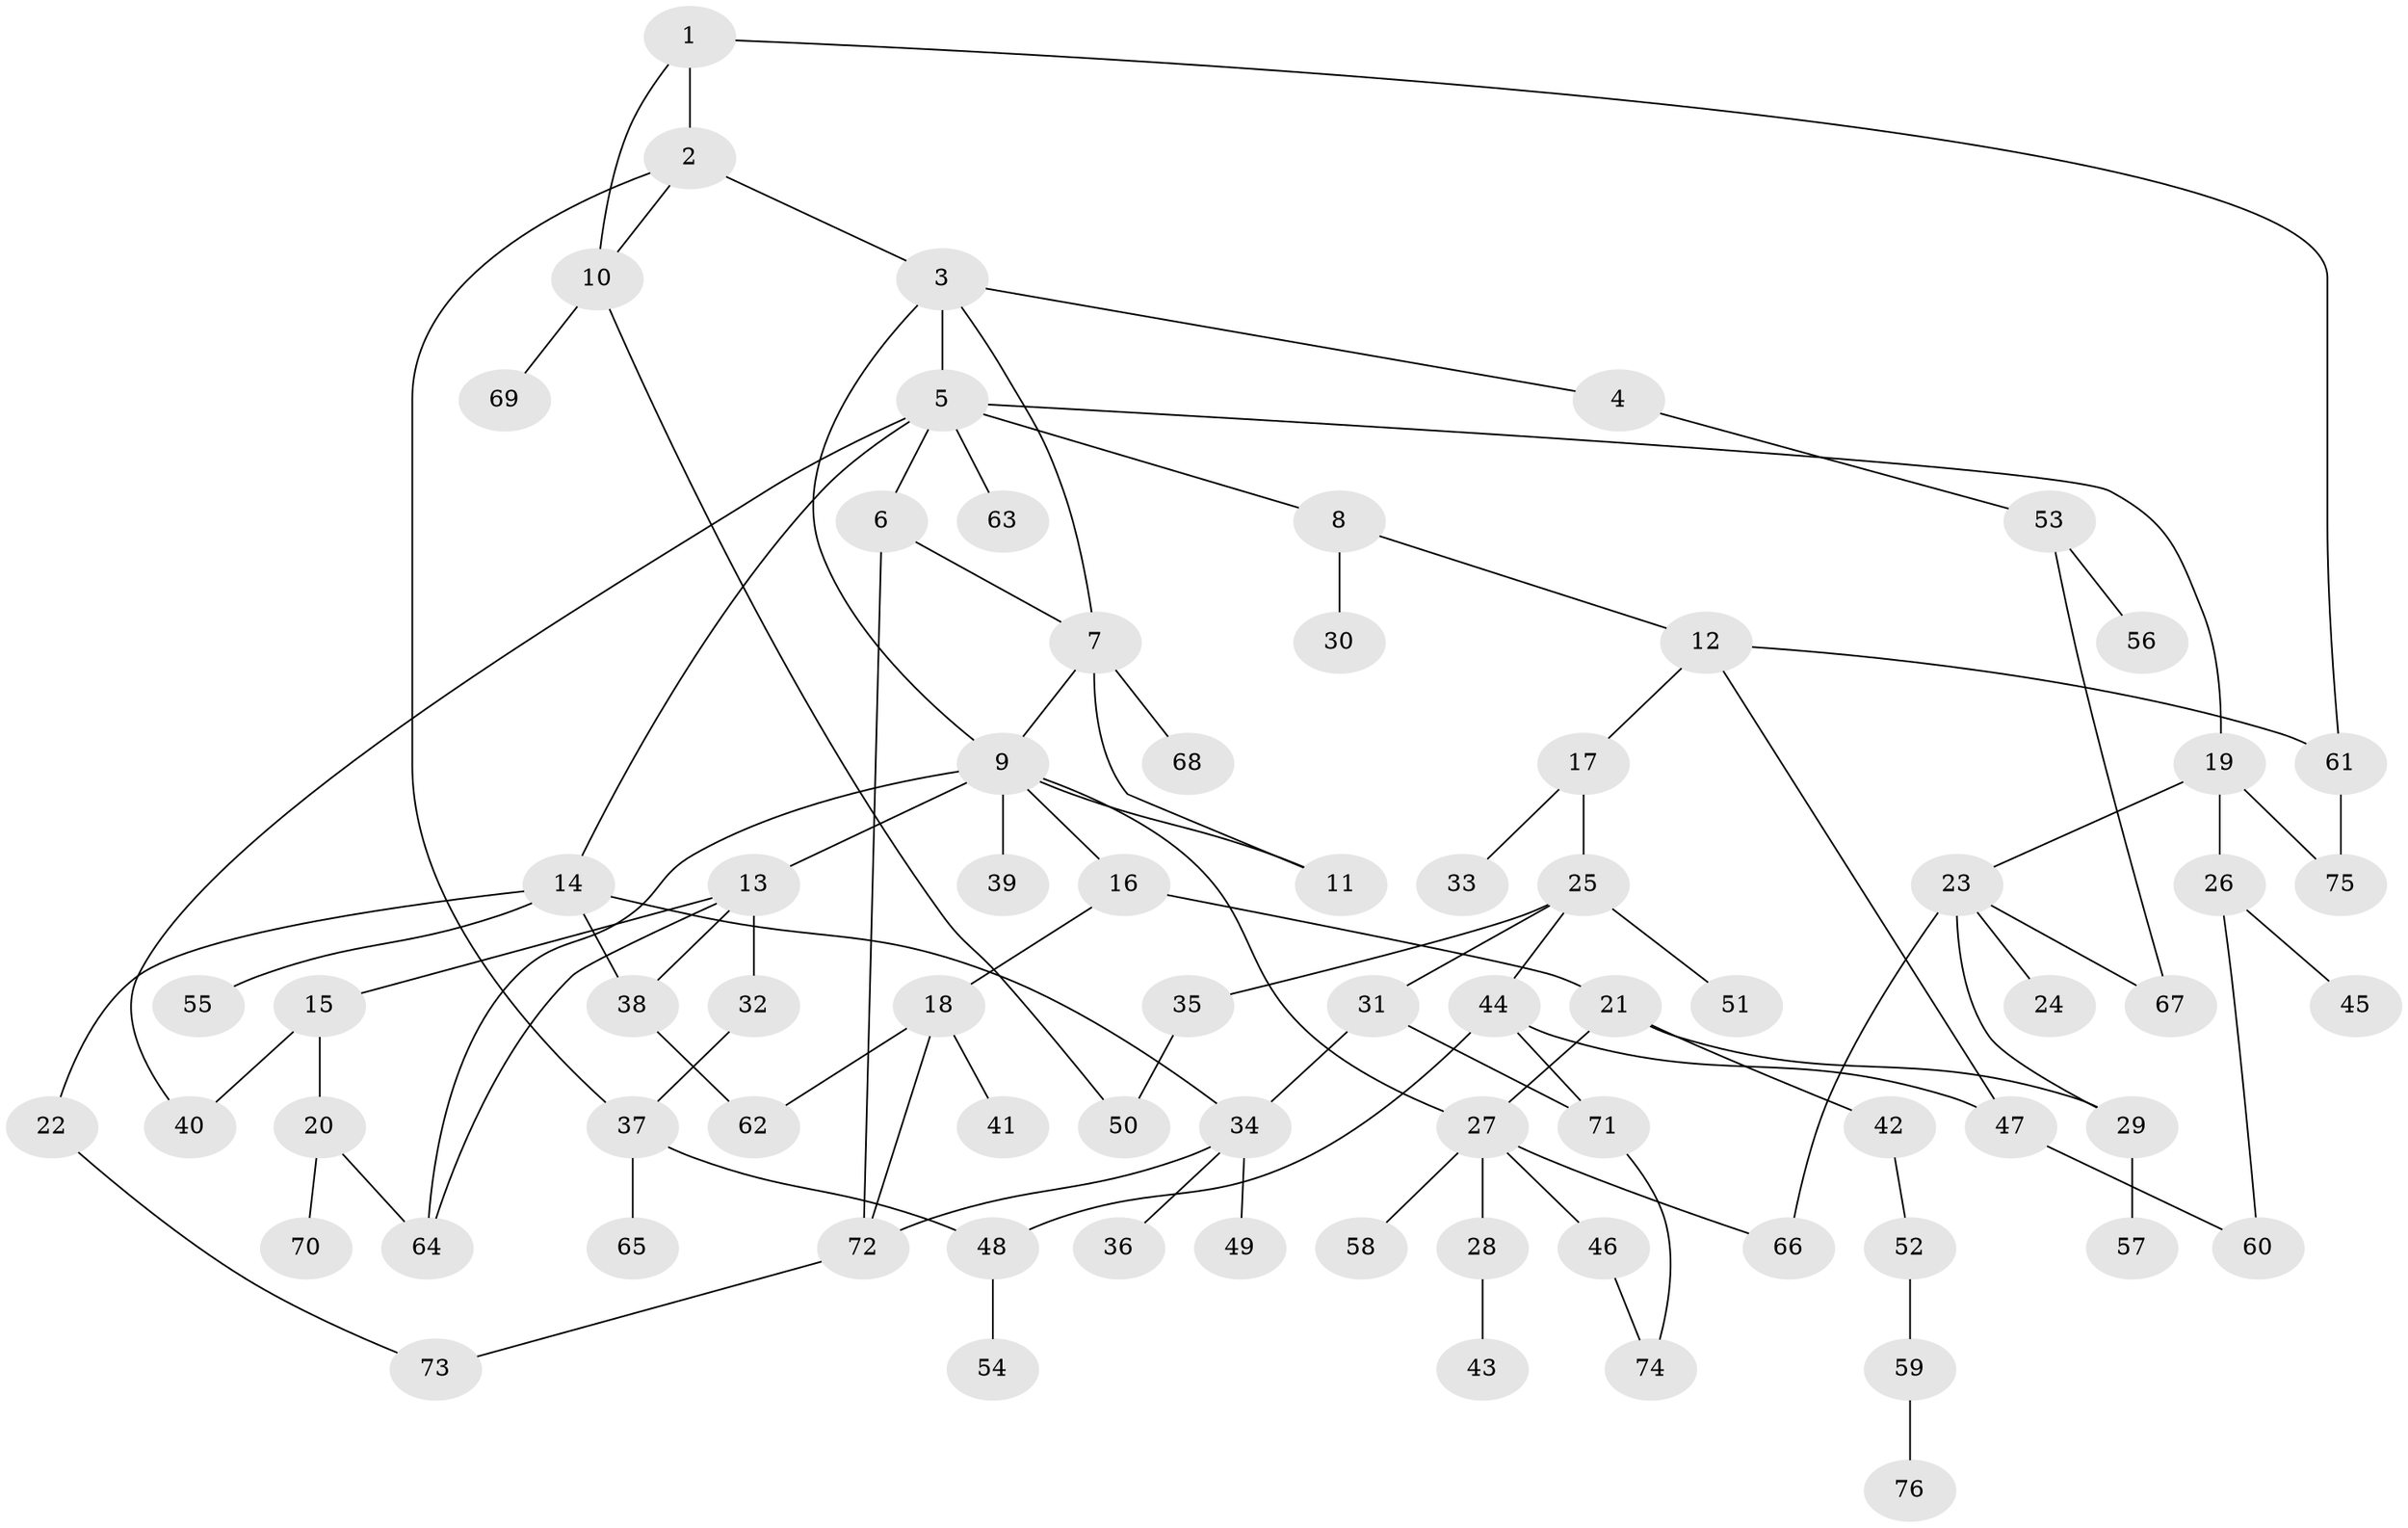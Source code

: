 // coarse degree distribution, {3: 0.24074074074074073, 4: 0.16666666666666666, 6: 0.037037037037037035, 2: 0.2777777777777778, 5: 0.09259259259259259, 1: 0.18518518518518517}
// Generated by graph-tools (version 1.1) at 2025/48/03/04/25 22:48:56]
// undirected, 76 vertices, 101 edges
graph export_dot {
  node [color=gray90,style=filled];
  1;
  2;
  3;
  4;
  5;
  6;
  7;
  8;
  9;
  10;
  11;
  12;
  13;
  14;
  15;
  16;
  17;
  18;
  19;
  20;
  21;
  22;
  23;
  24;
  25;
  26;
  27;
  28;
  29;
  30;
  31;
  32;
  33;
  34;
  35;
  36;
  37;
  38;
  39;
  40;
  41;
  42;
  43;
  44;
  45;
  46;
  47;
  48;
  49;
  50;
  51;
  52;
  53;
  54;
  55;
  56;
  57;
  58;
  59;
  60;
  61;
  62;
  63;
  64;
  65;
  66;
  67;
  68;
  69;
  70;
  71;
  72;
  73;
  74;
  75;
  76;
  1 -- 2;
  1 -- 61;
  1 -- 10;
  2 -- 3;
  2 -- 10;
  2 -- 37;
  3 -- 4;
  3 -- 5;
  3 -- 9;
  3 -- 7;
  4 -- 53;
  5 -- 6;
  5 -- 8;
  5 -- 14;
  5 -- 19;
  5 -- 63;
  5 -- 40;
  6 -- 7;
  6 -- 72;
  7 -- 11;
  7 -- 68;
  7 -- 9;
  8 -- 12;
  8 -- 30;
  9 -- 13;
  9 -- 16;
  9 -- 27;
  9 -- 39;
  9 -- 11;
  9 -- 64;
  10 -- 50;
  10 -- 69;
  12 -- 17;
  12 -- 47;
  12 -- 61;
  13 -- 15;
  13 -- 32;
  13 -- 38;
  13 -- 64;
  14 -- 22;
  14 -- 34;
  14 -- 55;
  14 -- 38;
  15 -- 20;
  15 -- 40;
  16 -- 18;
  16 -- 21;
  17 -- 25;
  17 -- 33;
  18 -- 41;
  18 -- 62;
  18 -- 72;
  19 -- 23;
  19 -- 26;
  19 -- 75;
  20 -- 64;
  20 -- 70;
  21 -- 29;
  21 -- 42;
  21 -- 27;
  22 -- 73;
  23 -- 24;
  23 -- 66;
  23 -- 67;
  23 -- 29;
  25 -- 31;
  25 -- 35;
  25 -- 44;
  25 -- 51;
  26 -- 45;
  26 -- 60;
  27 -- 28;
  27 -- 46;
  27 -- 58;
  27 -- 66;
  28 -- 43;
  29 -- 57;
  31 -- 34;
  31 -- 71;
  32 -- 37;
  34 -- 36;
  34 -- 49;
  34 -- 72;
  35 -- 50;
  37 -- 48;
  37 -- 65;
  38 -- 62;
  42 -- 52;
  44 -- 71;
  44 -- 47;
  44 -- 48;
  46 -- 74;
  47 -- 60;
  48 -- 54;
  52 -- 59;
  53 -- 56;
  53 -- 67;
  59 -- 76;
  61 -- 75;
  71 -- 74;
  72 -- 73;
}
